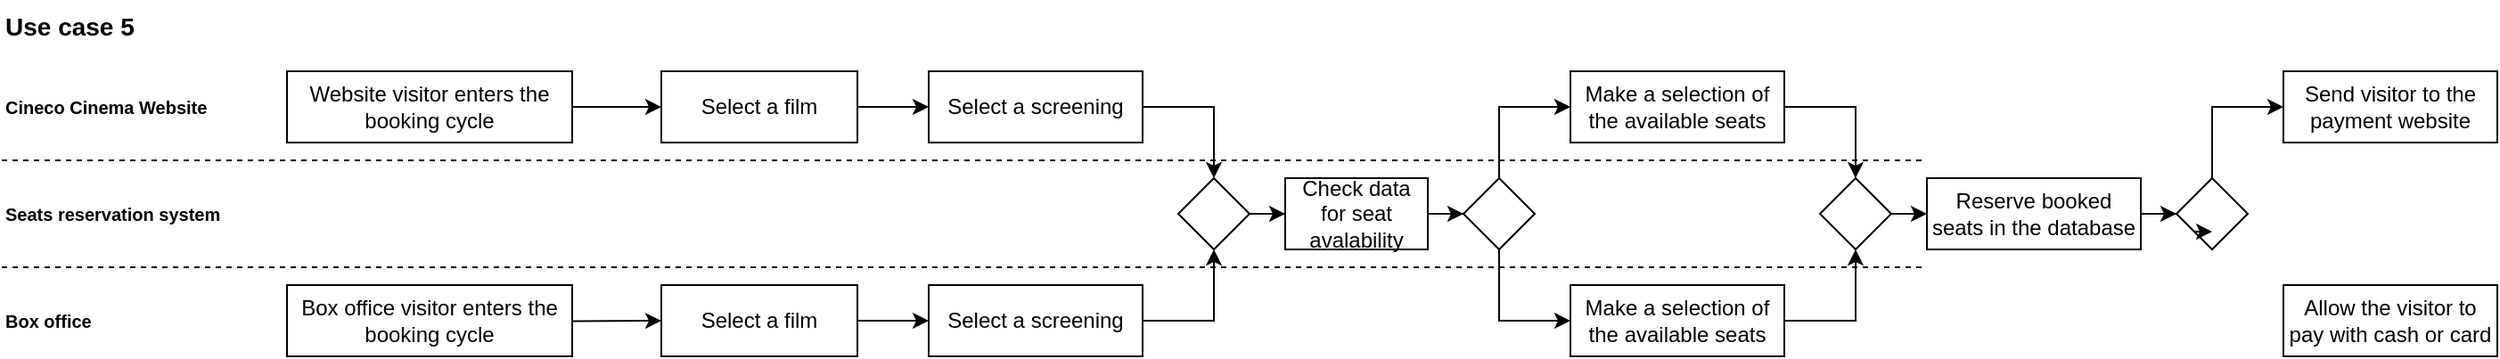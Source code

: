 <mxfile version="23.1.0" type="github">
  <diagram name="Pagina-1" id="Y6yQT46hAEPwQic3pjKh">
    <mxGraphModel dx="1037" dy="523" grid="1" gridSize="10" guides="1" tooltips="1" connect="1" arrows="1" fold="1" page="1" pageScale="1" pageWidth="827" pageHeight="1169" math="0" shadow="0">
      <root>
        <mxCell id="0" />
        <mxCell id="1" parent="0" />
        <mxCell id="6FREu-mGXu_wDnhQattR-1" style="edgeStyle=orthogonalEdgeStyle;rounded=0;orthogonalLoop=1;jettySize=auto;html=1;entryX=0;entryY=0.5;entryDx=0;entryDy=0;" edge="1" parent="1" target="6FREu-mGXu_wDnhQattR-21">
          <mxGeometry relative="1" as="geometry">
            <mxPoint x="240.0" y="220" as="sourcePoint" />
            <mxPoint x="800" y="240" as="targetPoint" />
          </mxGeometry>
        </mxCell>
        <mxCell id="6FREu-mGXu_wDnhQattR-2" value="Box office visitor enters the booking cycle" style="rounded=0;whiteSpace=wrap;html=1;" vertex="1" parent="1">
          <mxGeometry x="200" y="200" width="160" height="40" as="geometry" />
        </mxCell>
        <mxCell id="6FREu-mGXu_wDnhQattR-3" style="edgeStyle=orthogonalEdgeStyle;rounded=0;orthogonalLoop=1;jettySize=auto;html=1;entryX=0;entryY=0.5;entryDx=0;entryDy=0;" edge="1" parent="1" source="6FREu-mGXu_wDnhQattR-4" target="6FREu-mGXu_wDnhQattR-6">
          <mxGeometry relative="1" as="geometry" />
        </mxCell>
        <mxCell id="6FREu-mGXu_wDnhQattR-4" value="Website visitor enters the booking cycle" style="rounded=0;whiteSpace=wrap;html=1;" vertex="1" parent="1">
          <mxGeometry x="200" y="80" width="160" height="40" as="geometry" />
        </mxCell>
        <mxCell id="6FREu-mGXu_wDnhQattR-5" style="edgeStyle=orthogonalEdgeStyle;rounded=0;orthogonalLoop=1;jettySize=auto;html=1;entryX=0;entryY=0.5;entryDx=0;entryDy=0;" edge="1" parent="1" source="6FREu-mGXu_wDnhQattR-6" target="6FREu-mGXu_wDnhQattR-8">
          <mxGeometry relative="1" as="geometry" />
        </mxCell>
        <mxCell id="6FREu-mGXu_wDnhQattR-6" value="Select a film" style="rounded=0;whiteSpace=wrap;html=1;" vertex="1" parent="1">
          <mxGeometry x="410" y="80" width="110" height="40" as="geometry" />
        </mxCell>
        <mxCell id="6FREu-mGXu_wDnhQattR-26" style="edgeStyle=orthogonalEdgeStyle;rounded=0;orthogonalLoop=1;jettySize=auto;html=1;entryX=0.5;entryY=0;entryDx=0;entryDy=0;" edge="1" parent="1" source="6FREu-mGXu_wDnhQattR-8" target="6FREu-mGXu_wDnhQattR-23">
          <mxGeometry relative="1" as="geometry" />
        </mxCell>
        <mxCell id="6FREu-mGXu_wDnhQattR-8" value="Select a screening" style="rounded=0;whiteSpace=wrap;html=1;" vertex="1" parent="1">
          <mxGeometry x="560" y="80" width="120" height="40" as="geometry" />
        </mxCell>
        <mxCell id="6FREu-mGXu_wDnhQattR-29" style="edgeStyle=orthogonalEdgeStyle;rounded=0;orthogonalLoop=1;jettySize=auto;html=1;entryX=0;entryY=0.5;entryDx=0;entryDy=0;" edge="1" parent="1" source="6FREu-mGXu_wDnhQattR-10" target="6FREu-mGXu_wDnhQattR-28">
          <mxGeometry relative="1" as="geometry" />
        </mxCell>
        <mxCell id="6FREu-mGXu_wDnhQattR-10" value="Check data for seat avalability" style="rounded=0;whiteSpace=wrap;html=1;" vertex="1" parent="1">
          <mxGeometry x="760" y="140" width="80" height="40" as="geometry" />
        </mxCell>
        <mxCell id="6FREu-mGXu_wDnhQattR-11" value="" style="endArrow=none;dashed=1;html=1;rounded=0;" edge="1" parent="1">
          <mxGeometry width="50" height="50" relative="1" as="geometry">
            <mxPoint x="40" y="130" as="sourcePoint" />
            <mxPoint x="1120" y="130" as="targetPoint" />
          </mxGeometry>
        </mxCell>
        <mxCell id="6FREu-mGXu_wDnhQattR-12" value="&lt;font size=&quot;1&quot;&gt;&lt;b&gt;Seats reservation system&lt;br&gt;&lt;/b&gt;&lt;/font&gt;" style="text;html=1;strokeColor=none;fillColor=none;align=left;verticalAlign=middle;whiteSpace=wrap;rounded=0;" vertex="1" parent="1">
          <mxGeometry x="40" y="145" width="130" height="30" as="geometry" />
        </mxCell>
        <mxCell id="6FREu-mGXu_wDnhQattR-13" value="&lt;font size=&quot;1&quot;&gt;&lt;b&gt;Cineco Cinema Website&lt;br&gt;&lt;/b&gt;&lt;/font&gt;" style="text;html=1;strokeColor=none;fillColor=none;align=left;verticalAlign=middle;whiteSpace=wrap;rounded=0;" vertex="1" parent="1">
          <mxGeometry x="40" y="85" width="140" height="30" as="geometry" />
        </mxCell>
        <mxCell id="6FREu-mGXu_wDnhQattR-14" value="" style="endArrow=none;dashed=1;html=1;rounded=0;" edge="1" parent="1">
          <mxGeometry width="50" height="50" relative="1" as="geometry">
            <mxPoint x="40" y="190" as="sourcePoint" />
            <mxPoint x="1120" y="190" as="targetPoint" />
          </mxGeometry>
        </mxCell>
        <mxCell id="6FREu-mGXu_wDnhQattR-15" value="&lt;font size=&quot;1&quot;&gt;&lt;b&gt;Box office&lt;br&gt;&lt;/b&gt;&lt;/font&gt;" style="text;html=1;strokeColor=none;fillColor=none;align=left;verticalAlign=middle;whiteSpace=wrap;rounded=0;" vertex="1" parent="1">
          <mxGeometry x="40" y="205" width="120" height="30" as="geometry" />
        </mxCell>
        <mxCell id="6FREu-mGXu_wDnhQattR-19" value="&lt;b&gt;&lt;font style=&quot;font-size: 14px;&quot;&gt;Use case 5&lt;br&gt;&lt;/font&gt;&lt;/b&gt;" style="text;html=1;strokeColor=none;fillColor=none;align=left;verticalAlign=middle;whiteSpace=wrap;rounded=0;" vertex="1" parent="1">
          <mxGeometry x="40" y="40" width="120" height="30" as="geometry" />
        </mxCell>
        <mxCell id="6FREu-mGXu_wDnhQattR-25" style="edgeStyle=orthogonalEdgeStyle;rounded=0;orthogonalLoop=1;jettySize=auto;html=1;entryX=0.5;entryY=1;entryDx=0;entryDy=0;" edge="1" parent="1" source="6FREu-mGXu_wDnhQattR-20" target="6FREu-mGXu_wDnhQattR-23">
          <mxGeometry relative="1" as="geometry" />
        </mxCell>
        <mxCell id="6FREu-mGXu_wDnhQattR-20" value="Select a screening" style="rounded=0;whiteSpace=wrap;html=1;" vertex="1" parent="1">
          <mxGeometry x="560" y="200" width="120" height="40" as="geometry" />
        </mxCell>
        <mxCell id="6FREu-mGXu_wDnhQattR-22" style="edgeStyle=orthogonalEdgeStyle;rounded=0;orthogonalLoop=1;jettySize=auto;html=1;entryX=0;entryY=0.5;entryDx=0;entryDy=0;" edge="1" parent="1" source="6FREu-mGXu_wDnhQattR-21" target="6FREu-mGXu_wDnhQattR-20">
          <mxGeometry relative="1" as="geometry" />
        </mxCell>
        <mxCell id="6FREu-mGXu_wDnhQattR-21" value="Select a film" style="rounded=0;whiteSpace=wrap;html=1;" vertex="1" parent="1">
          <mxGeometry x="410" y="200" width="110" height="40" as="geometry" />
        </mxCell>
        <mxCell id="6FREu-mGXu_wDnhQattR-27" style="edgeStyle=orthogonalEdgeStyle;rounded=0;orthogonalLoop=1;jettySize=auto;html=1;entryX=0;entryY=0.5;entryDx=0;entryDy=0;" edge="1" parent="1" source="6FREu-mGXu_wDnhQattR-23" target="6FREu-mGXu_wDnhQattR-10">
          <mxGeometry relative="1" as="geometry" />
        </mxCell>
        <mxCell id="6FREu-mGXu_wDnhQattR-23" value="" style="rhombus;whiteSpace=wrap;html=1;" vertex="1" parent="1">
          <mxGeometry x="700" y="140" width="40" height="40" as="geometry" />
        </mxCell>
        <mxCell id="6FREu-mGXu_wDnhQattR-39" style="edgeStyle=orthogonalEdgeStyle;rounded=0;orthogonalLoop=1;jettySize=auto;html=1;entryX=0;entryY=0.5;entryDx=0;entryDy=0;" edge="1" parent="1" source="6FREu-mGXu_wDnhQattR-28" target="6FREu-mGXu_wDnhQattR-30">
          <mxGeometry relative="1" as="geometry">
            <Array as="points">
              <mxPoint x="880" y="100" />
            </Array>
          </mxGeometry>
        </mxCell>
        <mxCell id="6FREu-mGXu_wDnhQattR-41" style="edgeStyle=orthogonalEdgeStyle;rounded=0;orthogonalLoop=1;jettySize=auto;html=1;entryX=0;entryY=0.5;entryDx=0;entryDy=0;" edge="1" parent="1" source="6FREu-mGXu_wDnhQattR-28" target="6FREu-mGXu_wDnhQattR-31">
          <mxGeometry relative="1" as="geometry">
            <Array as="points">
              <mxPoint x="880" y="220" />
            </Array>
          </mxGeometry>
        </mxCell>
        <mxCell id="6FREu-mGXu_wDnhQattR-28" value="" style="rhombus;whiteSpace=wrap;html=1;" vertex="1" parent="1">
          <mxGeometry x="860" y="140" width="40" height="40" as="geometry" />
        </mxCell>
        <mxCell id="6FREu-mGXu_wDnhQattR-43" style="edgeStyle=orthogonalEdgeStyle;rounded=0;orthogonalLoop=1;jettySize=auto;html=1;entryX=0.5;entryY=0;entryDx=0;entryDy=0;" edge="1" parent="1" source="6FREu-mGXu_wDnhQattR-30" target="6FREu-mGXu_wDnhQattR-35">
          <mxGeometry relative="1" as="geometry" />
        </mxCell>
        <mxCell id="6FREu-mGXu_wDnhQattR-30" value="Make a selection of the available seats" style="rounded=0;whiteSpace=wrap;html=1;" vertex="1" parent="1">
          <mxGeometry x="920" y="80" width="120" height="40" as="geometry" />
        </mxCell>
        <mxCell id="6FREu-mGXu_wDnhQattR-42" style="edgeStyle=orthogonalEdgeStyle;rounded=0;orthogonalLoop=1;jettySize=auto;html=1;" edge="1" parent="1" source="6FREu-mGXu_wDnhQattR-31" target="6FREu-mGXu_wDnhQattR-35">
          <mxGeometry relative="1" as="geometry" />
        </mxCell>
        <mxCell id="6FREu-mGXu_wDnhQattR-31" value="Make a selection of the available seats" style="rounded=0;whiteSpace=wrap;html=1;" vertex="1" parent="1">
          <mxGeometry x="920" y="200" width="120" height="40" as="geometry" />
        </mxCell>
        <mxCell id="6FREu-mGXu_wDnhQattR-32" style="edgeStyle=orthogonalEdgeStyle;rounded=0;orthogonalLoop=1;jettySize=auto;html=1;entryX=0;entryY=0.5;entryDx=0;entryDy=0;" edge="1" source="6FREu-mGXu_wDnhQattR-33" target="6FREu-mGXu_wDnhQattR-36" parent="1">
          <mxGeometry relative="1" as="geometry" />
        </mxCell>
        <mxCell id="6FREu-mGXu_wDnhQattR-33" value="Reserve booked seats in the database" style="rounded=0;whiteSpace=wrap;html=1;" vertex="1" parent="1">
          <mxGeometry x="1120" y="140" width="120" height="40" as="geometry" />
        </mxCell>
        <mxCell id="6FREu-mGXu_wDnhQattR-34" style="edgeStyle=orthogonalEdgeStyle;rounded=0;orthogonalLoop=1;jettySize=auto;html=1;entryX=0;entryY=0.5;entryDx=0;entryDy=0;" edge="1" source="6FREu-mGXu_wDnhQattR-35" target="6FREu-mGXu_wDnhQattR-33" parent="1">
          <mxGeometry relative="1" as="geometry" />
        </mxCell>
        <mxCell id="6FREu-mGXu_wDnhQattR-35" value="" style="rhombus;whiteSpace=wrap;html=1;" vertex="1" parent="1">
          <mxGeometry x="1060" y="140" width="40" height="40" as="geometry" />
        </mxCell>
        <mxCell id="6FREu-mGXu_wDnhQattR-44" style="edgeStyle=orthogonalEdgeStyle;rounded=0;orthogonalLoop=1;jettySize=auto;html=1;entryX=0;entryY=0.5;entryDx=0;entryDy=0;" edge="1" parent="1" source="6FREu-mGXu_wDnhQattR-36" target="6FREu-mGXu_wDnhQattR-37">
          <mxGeometry relative="1" as="geometry">
            <Array as="points">
              <mxPoint x="1280" y="100" />
            </Array>
          </mxGeometry>
        </mxCell>
        <mxCell id="6FREu-mGXu_wDnhQattR-36" value="" style="rhombus;whiteSpace=wrap;html=1;" vertex="1" parent="1">
          <mxGeometry x="1260" y="140" width="40" height="40" as="geometry" />
        </mxCell>
        <mxCell id="6FREu-mGXu_wDnhQattR-37" value="Send visitor to the payment website" style="rounded=0;whiteSpace=wrap;html=1;" vertex="1" parent="1">
          <mxGeometry x="1320" y="80" width="120" height="40" as="geometry" />
        </mxCell>
        <mxCell id="6FREu-mGXu_wDnhQattR-38" value="Allow the visitor to pay with cash or card" style="rounded=0;whiteSpace=wrap;html=1;" vertex="1" parent="1">
          <mxGeometry x="1320" y="200" width="120" height="40" as="geometry" />
        </mxCell>
        <mxCell id="6FREu-mGXu_wDnhQattR-45" style="edgeStyle=orthogonalEdgeStyle;rounded=0;orthogonalLoop=1;jettySize=auto;html=1;exitX=0;exitY=1;exitDx=0;exitDy=0;entryX=0.5;entryY=0.75;entryDx=0;entryDy=0;entryPerimeter=0;" edge="1" parent="1" source="6FREu-mGXu_wDnhQattR-36" target="6FREu-mGXu_wDnhQattR-36">
          <mxGeometry relative="1" as="geometry" />
        </mxCell>
      </root>
    </mxGraphModel>
  </diagram>
</mxfile>
